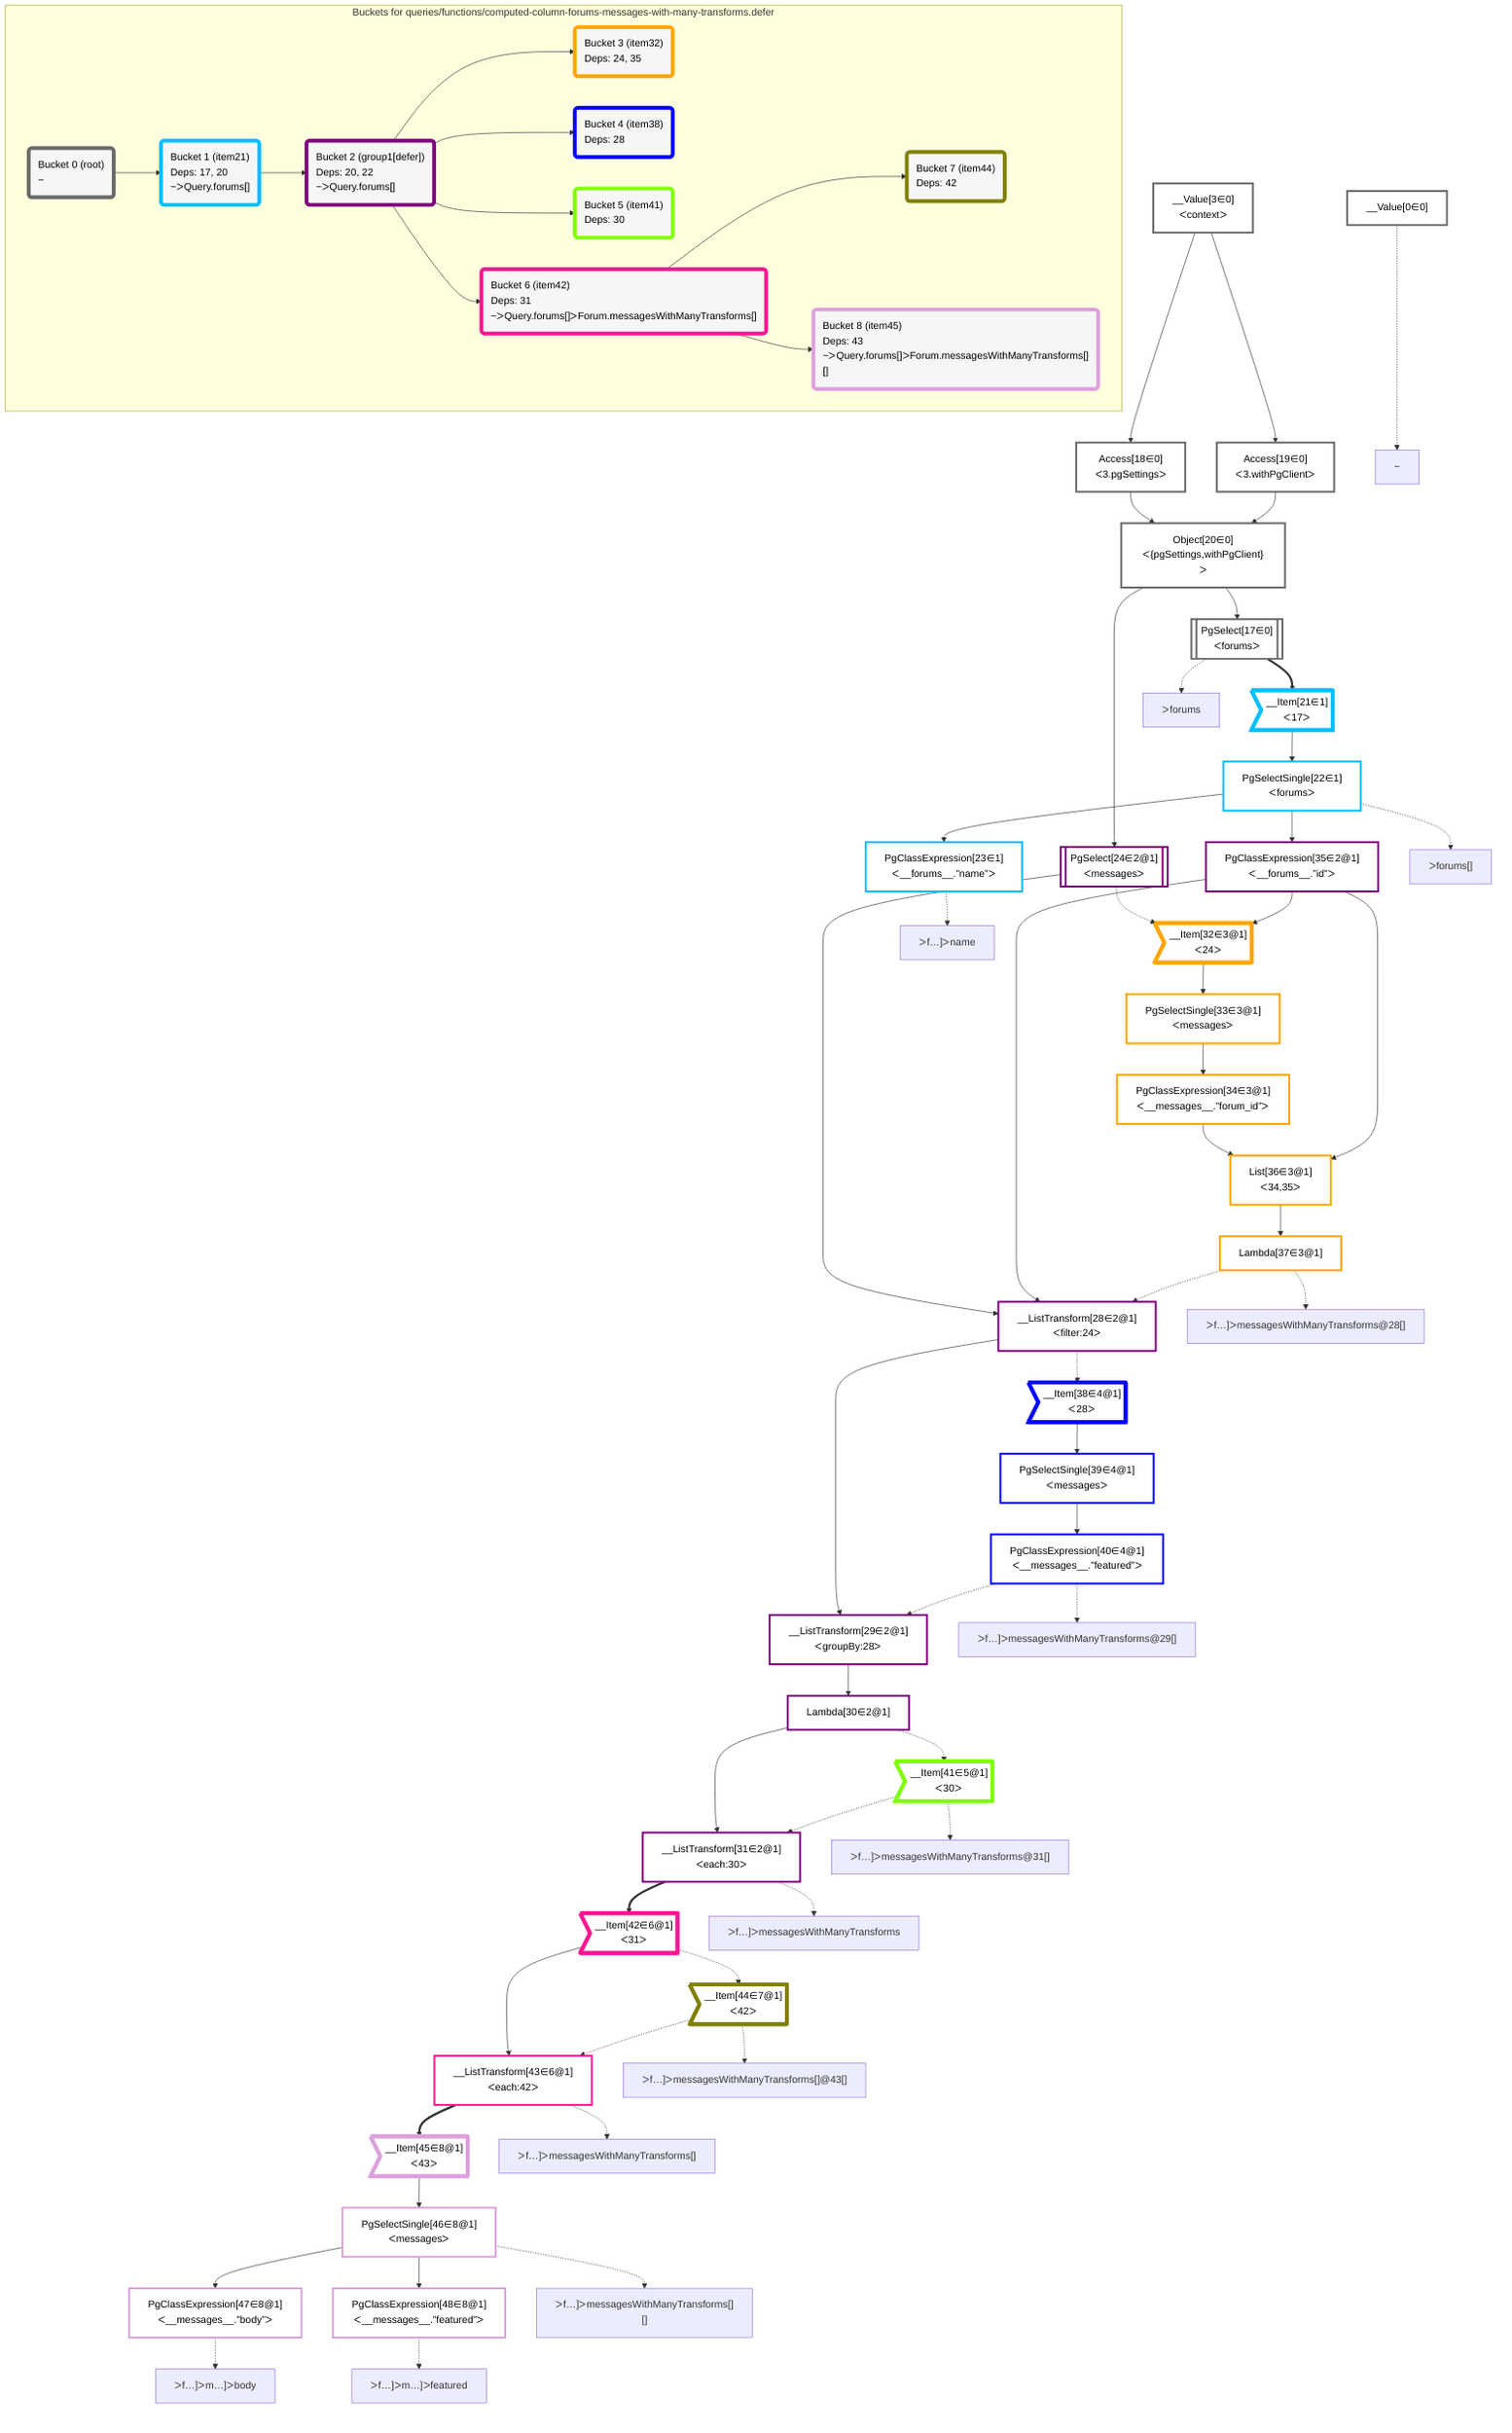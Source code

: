 graph TD
    classDef path fill:#eee,stroke:#000,color:#000
    classDef plan fill:#fff,stroke-width:3px,color:#000
    classDef itemplan fill:#fff,stroke-width:6px,color:#000
    classDef sideeffectplan fill:#f00,stroke-width:6px,color:#000
    classDef bucket fill:#f6f6f6,color:#000,stroke-width:6px,text-align:left


    %% define plans
    __Value0["__Value[0∈0]"]:::plan
    __Value3["__Value[3∈0]<br />ᐸcontextᐳ"]:::plan
    Access18["Access[18∈0]<br />ᐸ3.pgSettingsᐳ"]:::plan
    Access19["Access[19∈0]<br />ᐸ3.withPgClientᐳ"]:::plan
    Object20["Object[20∈0]<br />ᐸ{pgSettings,withPgClient}ᐳ"]:::plan
    PgSelect17[["PgSelect[17∈0]<br />ᐸforumsᐳ"]]:::plan
    __Item21>"__Item[21∈1]<br />ᐸ17ᐳ"]:::itemplan
    PgSelectSingle22["PgSelectSingle[22∈1]<br />ᐸforumsᐳ"]:::plan
    PgClassExpression23["PgClassExpression[23∈1]<br />ᐸ__forums__.”name”ᐳ"]:::plan
    PgSelect24[["PgSelect[24∈2@1]<br />ᐸmessagesᐳ"]]:::plan
    PgClassExpression35["PgClassExpression[35∈2@1]<br />ᐸ__forums__.”id”ᐳ"]:::plan
    __ListTransform28["__ListTransform[28∈2@1]<br />ᐸfilter:24ᐳ"]:::plan
    __ListTransform29["__ListTransform[29∈2@1]<br />ᐸgroupBy:28ᐳ"]:::plan
    Lambda30["Lambda[30∈2@1]"]:::plan
    __ListTransform31["__ListTransform[31∈2@1]<br />ᐸeach:30ᐳ"]:::plan
    __Item32>"__Item[32∈3@1]<br />ᐸ24ᐳ"]:::itemplan
    PgSelectSingle33["PgSelectSingle[33∈3@1]<br />ᐸmessagesᐳ"]:::plan
    PgClassExpression34["PgClassExpression[34∈3@1]<br />ᐸ__messages__.”forum_id”ᐳ"]:::plan
    List36["List[36∈3@1]<br />ᐸ34,35ᐳ"]:::plan
    Lambda37["Lambda[37∈3@1]"]:::plan
    __Item38>"__Item[38∈4@1]<br />ᐸ28ᐳ"]:::itemplan
    PgSelectSingle39["PgSelectSingle[39∈4@1]<br />ᐸmessagesᐳ"]:::plan
    PgClassExpression40["PgClassExpression[40∈4@1]<br />ᐸ__messages__.”featured”ᐳ"]:::plan
    __Item41>"__Item[41∈5@1]<br />ᐸ30ᐳ"]:::itemplan
    __Item42>"__Item[42∈6@1]<br />ᐸ31ᐳ"]:::itemplan
    __ListTransform43["__ListTransform[43∈6@1]<br />ᐸeach:42ᐳ"]:::plan
    __Item44>"__Item[44∈7@1]<br />ᐸ42ᐳ"]:::itemplan
    __Item45>"__Item[45∈8@1]<br />ᐸ43ᐳ"]:::itemplan
    PgSelectSingle46["PgSelectSingle[46∈8@1]<br />ᐸmessagesᐳ"]:::plan
    PgClassExpression47["PgClassExpression[47∈8@1]<br />ᐸ__messages__.”body”ᐳ"]:::plan
    PgClassExpression48["PgClassExpression[48∈8@1]<br />ᐸ__messages__.”featured”ᐳ"]:::plan

    %% plan dependencies
    __Value3 --> Access18
    __Value3 --> Access19
    Access18 & Access19 --> Object20
    Object20 --> PgSelect17
    PgSelect17 ==> __Item21
    __Item21 --> PgSelectSingle22
    PgSelectSingle22 --> PgClassExpression23
    Object20 --> PgSelect24
    PgSelectSingle22 --> PgClassExpression35
    PgSelect24 & PgClassExpression35 --> __ListTransform28
    Lambda37 -.-> __ListTransform28
    __ListTransform28 --> __ListTransform29
    PgClassExpression40 -.-> __ListTransform29
    __ListTransform29 --> Lambda30
    Lambda30 --> __ListTransform31
    __Item41 -.-> __ListTransform31
    PgSelect24 -.-> __Item32
    PgClassExpression35 --> __Item32
    __Item32 --> PgSelectSingle33
    PgSelectSingle33 --> PgClassExpression34
    PgClassExpression34 & PgClassExpression35 --> List36
    List36 --> Lambda37
    __ListTransform28 -.-> __Item38
    __Item38 --> PgSelectSingle39
    PgSelectSingle39 --> PgClassExpression40
    Lambda30 -.-> __Item41
    __ListTransform31 ==> __Item42
    __Item42 --> __ListTransform43
    __Item44 -.-> __ListTransform43
    __Item42 -.-> __Item44
    __ListTransform43 ==> __Item45
    __Item45 --> PgSelectSingle46
    PgSelectSingle46 --> PgClassExpression47
    PgSelectSingle46 --> PgClassExpression48

    %% plan-to-path relationships
    P0["~"]
    __Value0 -.-> P0
    P17["ᐳforums"]
    PgSelect17 -.-> P17
    P22["ᐳforums[]"]
    PgSelectSingle22 -.-> P22
    P23["ᐳf…]ᐳname"]
    PgClassExpression23 -.-> P23
    P31["ᐳf…]ᐳmessagesWithManyTransforms"]
    __ListTransform31 -.-> P31
    P37["ᐳf…]ᐳmessagesWithManyTransforms@28[]"]
    Lambda37 -.-> P37
    P40["ᐳf…]ᐳmessagesWithManyTransforms@29[]"]
    PgClassExpression40 -.-> P40
    P41["ᐳf…]ᐳmessagesWithManyTransforms@31[]"]
    __Item41 -.-> P41
    P43["ᐳf…]ᐳmessagesWithManyTransforms[]"]
    __ListTransform43 -.-> P43
    P44["ᐳf…]ᐳmessagesWithManyTransforms[]@43[]"]
    __Item44 -.-> P44
    P46["ᐳf…]ᐳmessagesWithManyTransforms[][]"]
    PgSelectSingle46 -.-> P46
    P47["ᐳf…]ᐳm…]ᐳbody"]
    PgClassExpression47 -.-> P47
    P48["ᐳf…]ᐳm…]ᐳfeatured"]
    PgClassExpression48 -.-> P48

    subgraph "Buckets for queries/functions/computed-column-forums-messages-with-many-transforms.defer"
    Bucket0("Bucket 0 (root)<br />~"):::bucket
    classDef bucket0 stroke:#696969
    class Bucket0,__Value0,__Value3,PgSelect17,Access18,Access19,Object20 bucket0
    Bucket1("Bucket 1 (item21)<br />Deps: 17, 20<br />~ᐳQuery.forums[]"):::bucket
    classDef bucket1 stroke:#00bfff
    class Bucket1,__Item21,PgSelectSingle22,PgClassExpression23 bucket1
    Bucket2("Bucket 2 (group1[defer])<br />Deps: 20, 22<br />~ᐳQuery.forums[]"):::bucket
    classDef bucket2 stroke:#7f007f
    class Bucket2,PgSelect24,__ListTransform28,__ListTransform29,Lambda30,__ListTransform31,PgClassExpression35 bucket2
    Bucket3("Bucket 3 (item32)<br />Deps: 24, 35"):::bucket
    classDef bucket3 stroke:#ffa500
    class Bucket3,__Item32,PgSelectSingle33,PgClassExpression34,List36,Lambda37 bucket3
    Bucket4("Bucket 4 (item38)<br />Deps: 28"):::bucket
    classDef bucket4 stroke:#0000ff
    class Bucket4,__Item38,PgSelectSingle39,PgClassExpression40 bucket4
    Bucket5("Bucket 5 (item41)<br />Deps: 30"):::bucket
    classDef bucket5 stroke:#7fff00
    class Bucket5,__Item41 bucket5
    Bucket6("Bucket 6 (item42)<br />Deps: 31<br />~ᐳQuery.forums[]ᐳForum.messagesWithManyTransforms[]"):::bucket
    classDef bucket6 stroke:#ff1493
    class Bucket6,__Item42,__ListTransform43 bucket6
    Bucket7("Bucket 7 (item44)<br />Deps: 42"):::bucket
    classDef bucket7 stroke:#808000
    class Bucket7,__Item44 bucket7
    Bucket8("Bucket 8 (item45)<br />Deps: 43<br />~ᐳQuery.forums[]ᐳForum.messagesWithManyTransforms[][]"):::bucket
    classDef bucket8 stroke:#dda0dd
    class Bucket8,__Item45,PgSelectSingle46,PgClassExpression47,PgClassExpression48 bucket8
    Bucket0 --> Bucket1
    Bucket1 --> Bucket2
    Bucket2 --> Bucket3 & Bucket4 & Bucket5 & Bucket6
    Bucket6 --> Bucket7 & Bucket8
    end